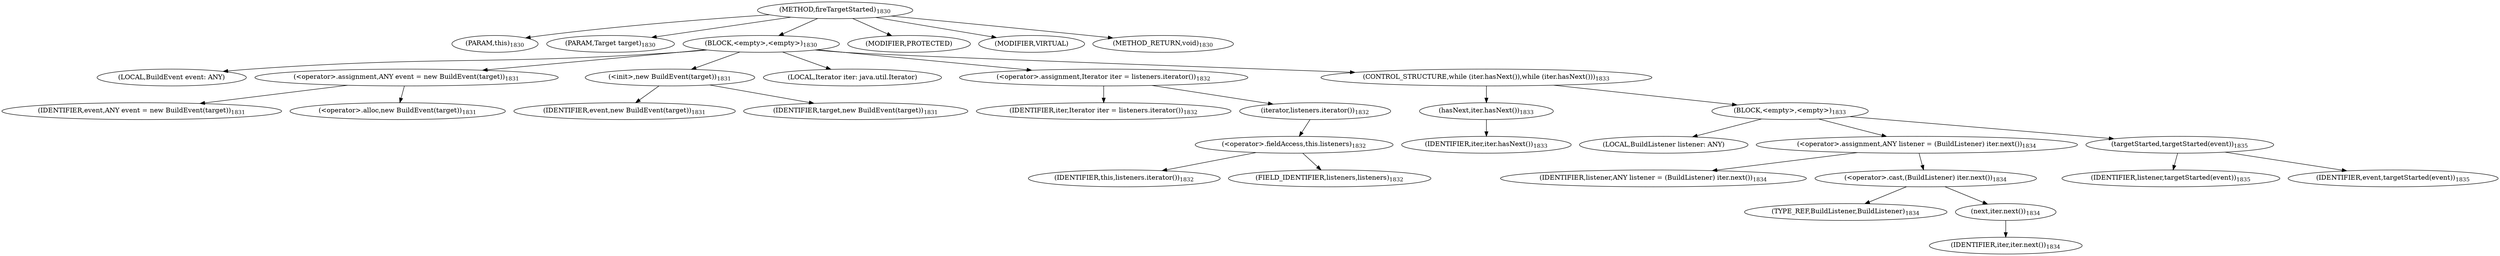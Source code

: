 digraph "fireTargetStarted" {  
"2819" [label = <(METHOD,fireTargetStarted)<SUB>1830</SUB>> ]
"2820" [label = <(PARAM,this)<SUB>1830</SUB>> ]
"2821" [label = <(PARAM,Target target)<SUB>1830</SUB>> ]
"2822" [label = <(BLOCK,&lt;empty&gt;,&lt;empty&gt;)<SUB>1830</SUB>> ]
"175" [label = <(LOCAL,BuildEvent event: ANY)> ]
"2823" [label = <(&lt;operator&gt;.assignment,ANY event = new BuildEvent(target))<SUB>1831</SUB>> ]
"2824" [label = <(IDENTIFIER,event,ANY event = new BuildEvent(target))<SUB>1831</SUB>> ]
"2825" [label = <(&lt;operator&gt;.alloc,new BuildEvent(target))<SUB>1831</SUB>> ]
"2826" [label = <(&lt;init&gt;,new BuildEvent(target))<SUB>1831</SUB>> ]
"174" [label = <(IDENTIFIER,event,new BuildEvent(target))<SUB>1831</SUB>> ]
"2827" [label = <(IDENTIFIER,target,new BuildEvent(target))<SUB>1831</SUB>> ]
"2828" [label = <(LOCAL,Iterator iter: java.util.Iterator)> ]
"2829" [label = <(&lt;operator&gt;.assignment,Iterator iter = listeners.iterator())<SUB>1832</SUB>> ]
"2830" [label = <(IDENTIFIER,iter,Iterator iter = listeners.iterator())<SUB>1832</SUB>> ]
"2831" [label = <(iterator,listeners.iterator())<SUB>1832</SUB>> ]
"2832" [label = <(&lt;operator&gt;.fieldAccess,this.listeners)<SUB>1832</SUB>> ]
"2833" [label = <(IDENTIFIER,this,listeners.iterator())<SUB>1832</SUB>> ]
"2834" [label = <(FIELD_IDENTIFIER,listeners,listeners)<SUB>1832</SUB>> ]
"2835" [label = <(CONTROL_STRUCTURE,while (iter.hasNext()),while (iter.hasNext()))<SUB>1833</SUB>> ]
"2836" [label = <(hasNext,iter.hasNext())<SUB>1833</SUB>> ]
"2837" [label = <(IDENTIFIER,iter,iter.hasNext())<SUB>1833</SUB>> ]
"2838" [label = <(BLOCK,&lt;empty&gt;,&lt;empty&gt;)<SUB>1833</SUB>> ]
"2839" [label = <(LOCAL,BuildListener listener: ANY)> ]
"2840" [label = <(&lt;operator&gt;.assignment,ANY listener = (BuildListener) iter.next())<SUB>1834</SUB>> ]
"2841" [label = <(IDENTIFIER,listener,ANY listener = (BuildListener) iter.next())<SUB>1834</SUB>> ]
"2842" [label = <(&lt;operator&gt;.cast,(BuildListener) iter.next())<SUB>1834</SUB>> ]
"2843" [label = <(TYPE_REF,BuildListener,BuildListener)<SUB>1834</SUB>> ]
"2844" [label = <(next,iter.next())<SUB>1834</SUB>> ]
"2845" [label = <(IDENTIFIER,iter,iter.next())<SUB>1834</SUB>> ]
"2846" [label = <(targetStarted,targetStarted(event))<SUB>1835</SUB>> ]
"2847" [label = <(IDENTIFIER,listener,targetStarted(event))<SUB>1835</SUB>> ]
"2848" [label = <(IDENTIFIER,event,targetStarted(event))<SUB>1835</SUB>> ]
"2849" [label = <(MODIFIER,PROTECTED)> ]
"2850" [label = <(MODIFIER,VIRTUAL)> ]
"2851" [label = <(METHOD_RETURN,void)<SUB>1830</SUB>> ]
  "2819" -> "2820" 
  "2819" -> "2821" 
  "2819" -> "2822" 
  "2819" -> "2849" 
  "2819" -> "2850" 
  "2819" -> "2851" 
  "2822" -> "175" 
  "2822" -> "2823" 
  "2822" -> "2826" 
  "2822" -> "2828" 
  "2822" -> "2829" 
  "2822" -> "2835" 
  "2823" -> "2824" 
  "2823" -> "2825" 
  "2826" -> "174" 
  "2826" -> "2827" 
  "2829" -> "2830" 
  "2829" -> "2831" 
  "2831" -> "2832" 
  "2832" -> "2833" 
  "2832" -> "2834" 
  "2835" -> "2836" 
  "2835" -> "2838" 
  "2836" -> "2837" 
  "2838" -> "2839" 
  "2838" -> "2840" 
  "2838" -> "2846" 
  "2840" -> "2841" 
  "2840" -> "2842" 
  "2842" -> "2843" 
  "2842" -> "2844" 
  "2844" -> "2845" 
  "2846" -> "2847" 
  "2846" -> "2848" 
}
